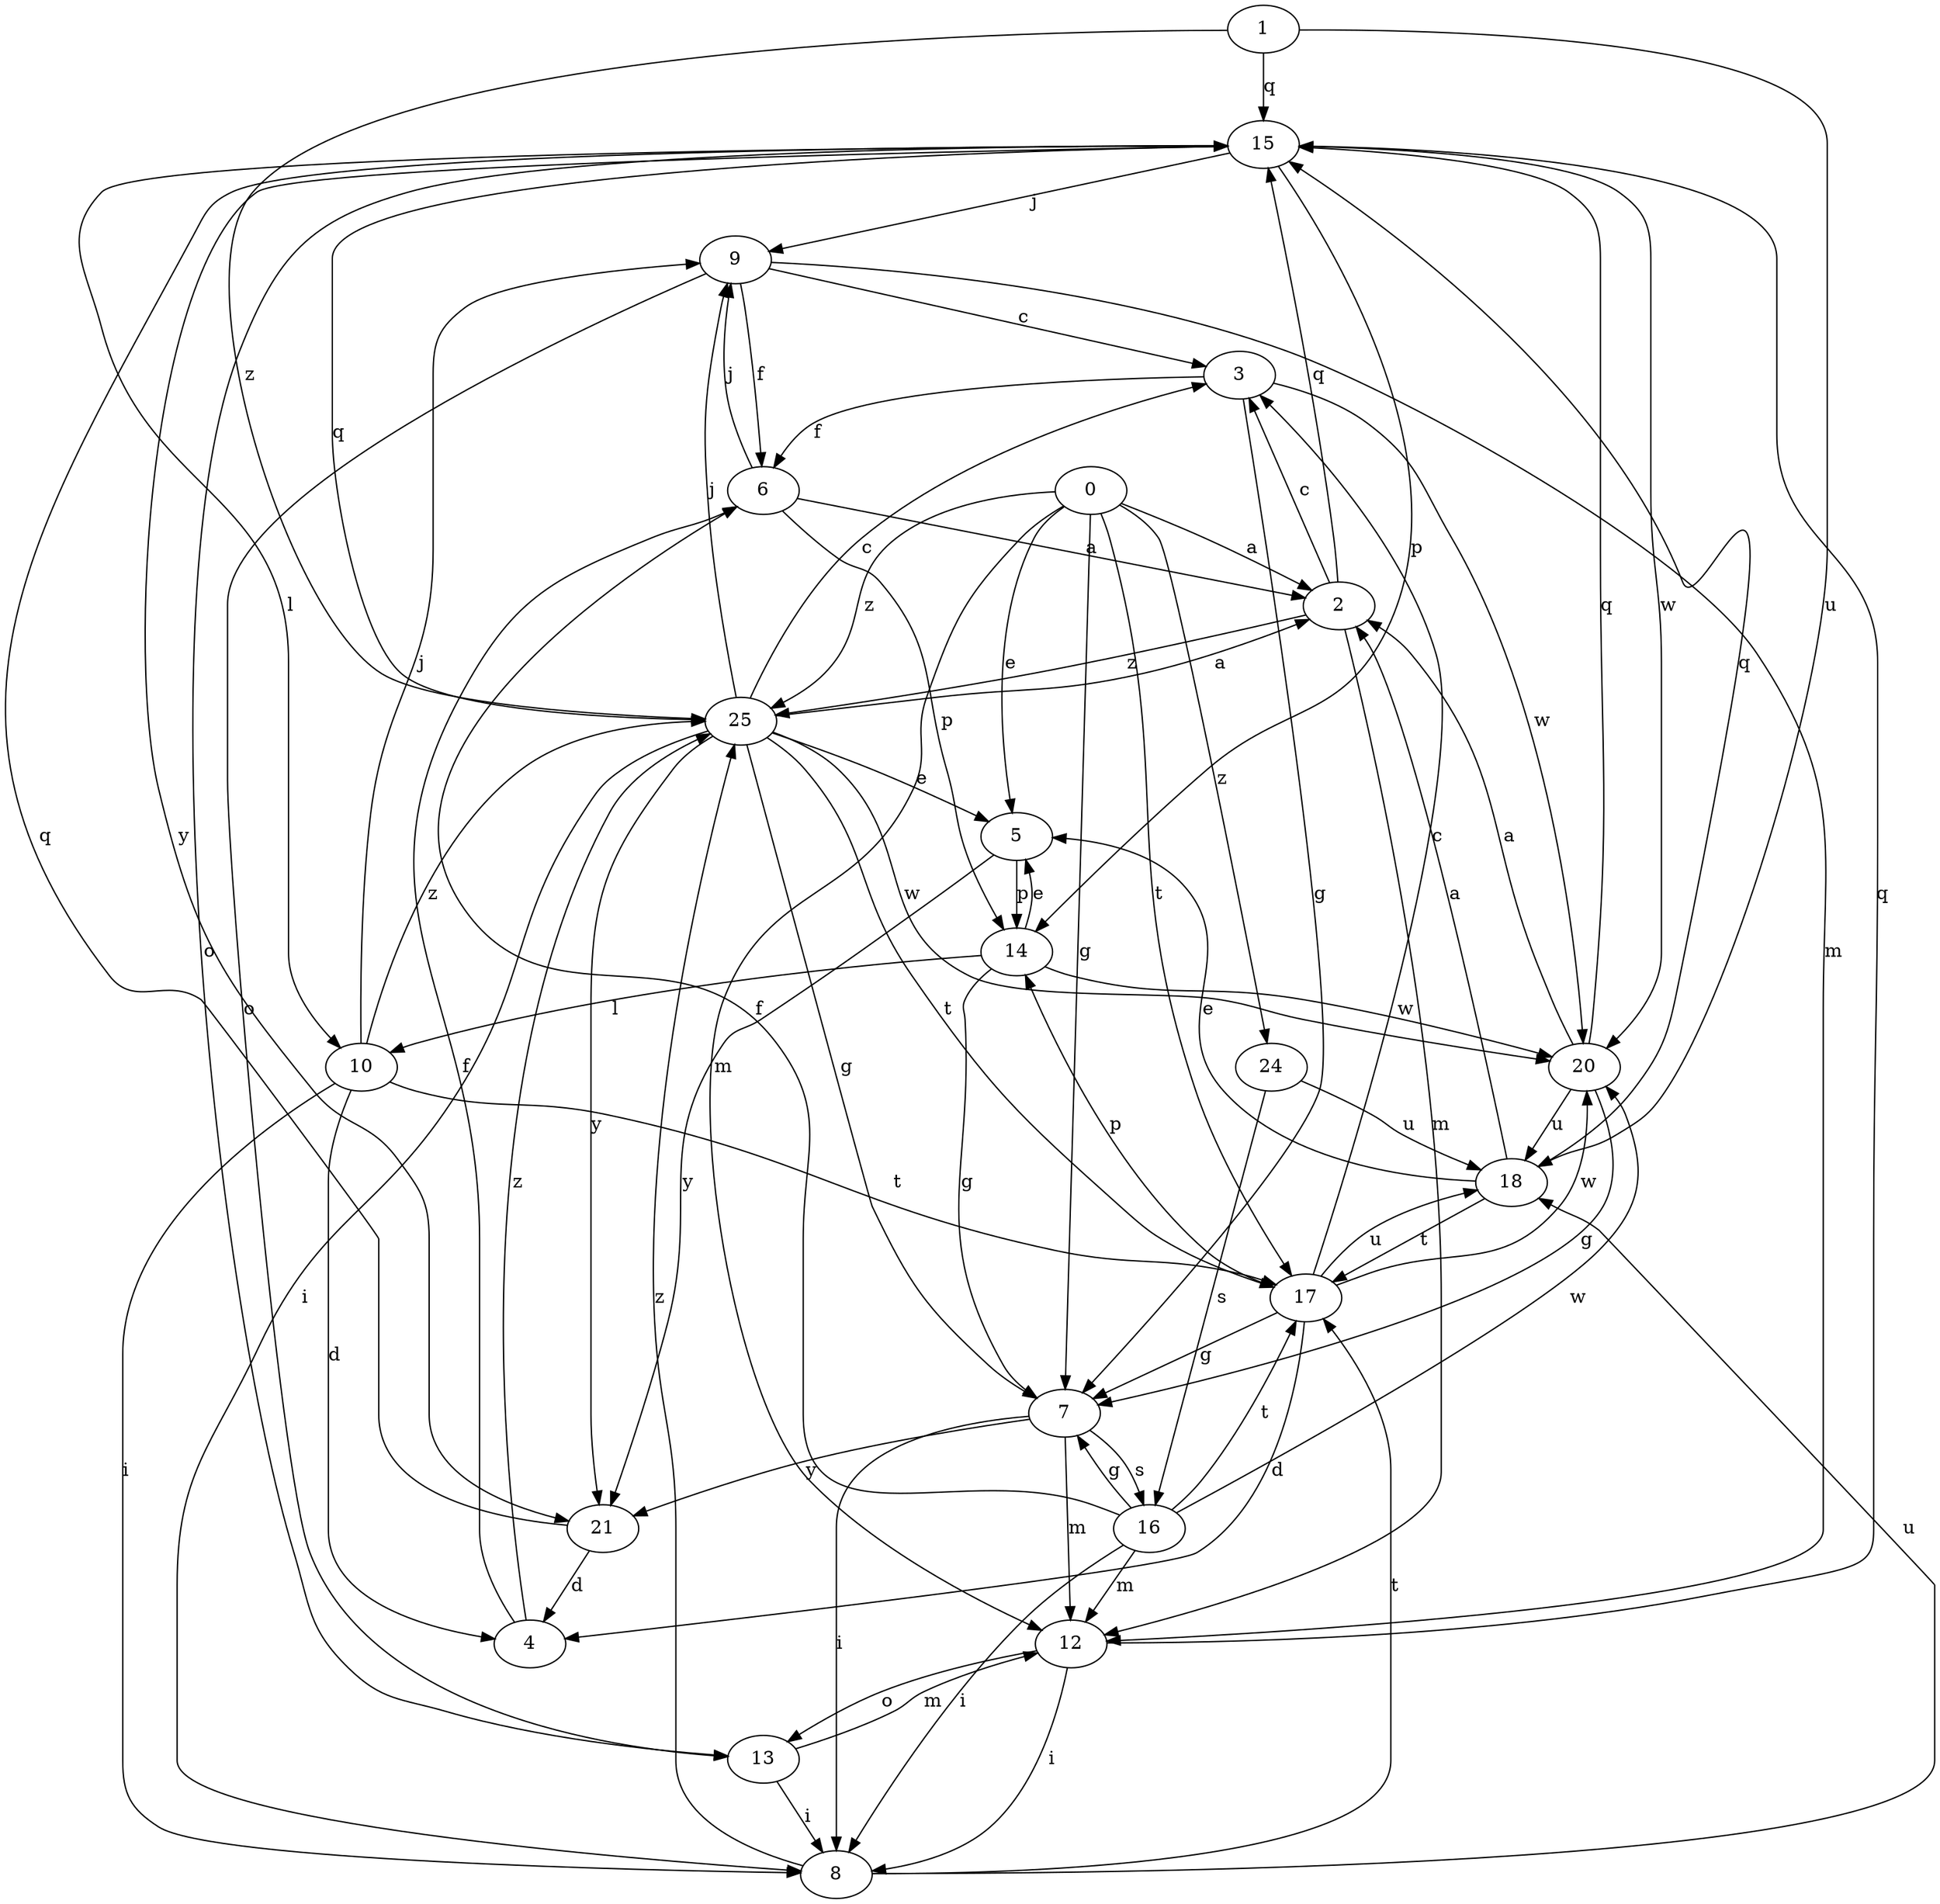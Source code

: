 strict digraph  {
1;
2;
0;
3;
4;
5;
6;
7;
8;
9;
10;
12;
13;
14;
15;
16;
17;
18;
20;
21;
24;
25;
1 -> 15  [label=q];
1 -> 18  [label=u];
1 -> 25  [label=z];
2 -> 3  [label=c];
2 -> 12  [label=m];
2 -> 15  [label=q];
2 -> 25  [label=z];
0 -> 2  [label=a];
0 -> 5  [label=e];
0 -> 7  [label=g];
0 -> 12  [label=m];
0 -> 17  [label=t];
0 -> 24  [label=z];
0 -> 25  [label=z];
3 -> 6  [label=f];
3 -> 7  [label=g];
3 -> 20  [label=w];
4 -> 6  [label=f];
4 -> 25  [label=z];
5 -> 14  [label=p];
5 -> 21  [label=y];
6 -> 2  [label=a];
6 -> 9  [label=j];
6 -> 14  [label=p];
7 -> 8  [label=i];
7 -> 12  [label=m];
7 -> 16  [label=s];
7 -> 21  [label=y];
8 -> 17  [label=t];
8 -> 18  [label=u];
8 -> 25  [label=z];
9 -> 3  [label=c];
9 -> 6  [label=f];
9 -> 12  [label=m];
9 -> 13  [label=o];
10 -> 4  [label=d];
10 -> 8  [label=i];
10 -> 9  [label=j];
10 -> 17  [label=t];
10 -> 25  [label=z];
12 -> 8  [label=i];
12 -> 13  [label=o];
12 -> 15  [label=q];
13 -> 8  [label=i];
13 -> 12  [label=m];
14 -> 5  [label=e];
14 -> 7  [label=g];
14 -> 10  [label=l];
14 -> 20  [label=w];
15 -> 9  [label=j];
15 -> 10  [label=l];
15 -> 13  [label=o];
15 -> 14  [label=p];
15 -> 20  [label=w];
15 -> 21  [label=y];
16 -> 6  [label=f];
16 -> 7  [label=g];
16 -> 8  [label=i];
16 -> 12  [label=m];
16 -> 17  [label=t];
16 -> 20  [label=w];
17 -> 3  [label=c];
17 -> 4  [label=d];
17 -> 7  [label=g];
17 -> 14  [label=p];
17 -> 18  [label=u];
17 -> 20  [label=w];
18 -> 2  [label=a];
18 -> 5  [label=e];
18 -> 15  [label=q];
18 -> 17  [label=t];
20 -> 2  [label=a];
20 -> 7  [label=g];
20 -> 15  [label=q];
20 -> 18  [label=u];
21 -> 4  [label=d];
21 -> 15  [label=q];
24 -> 16  [label=s];
24 -> 18  [label=u];
25 -> 2  [label=a];
25 -> 3  [label=c];
25 -> 5  [label=e];
25 -> 7  [label=g];
25 -> 8  [label=i];
25 -> 9  [label=j];
25 -> 15  [label=q];
25 -> 17  [label=t];
25 -> 20  [label=w];
25 -> 21  [label=y];
}

